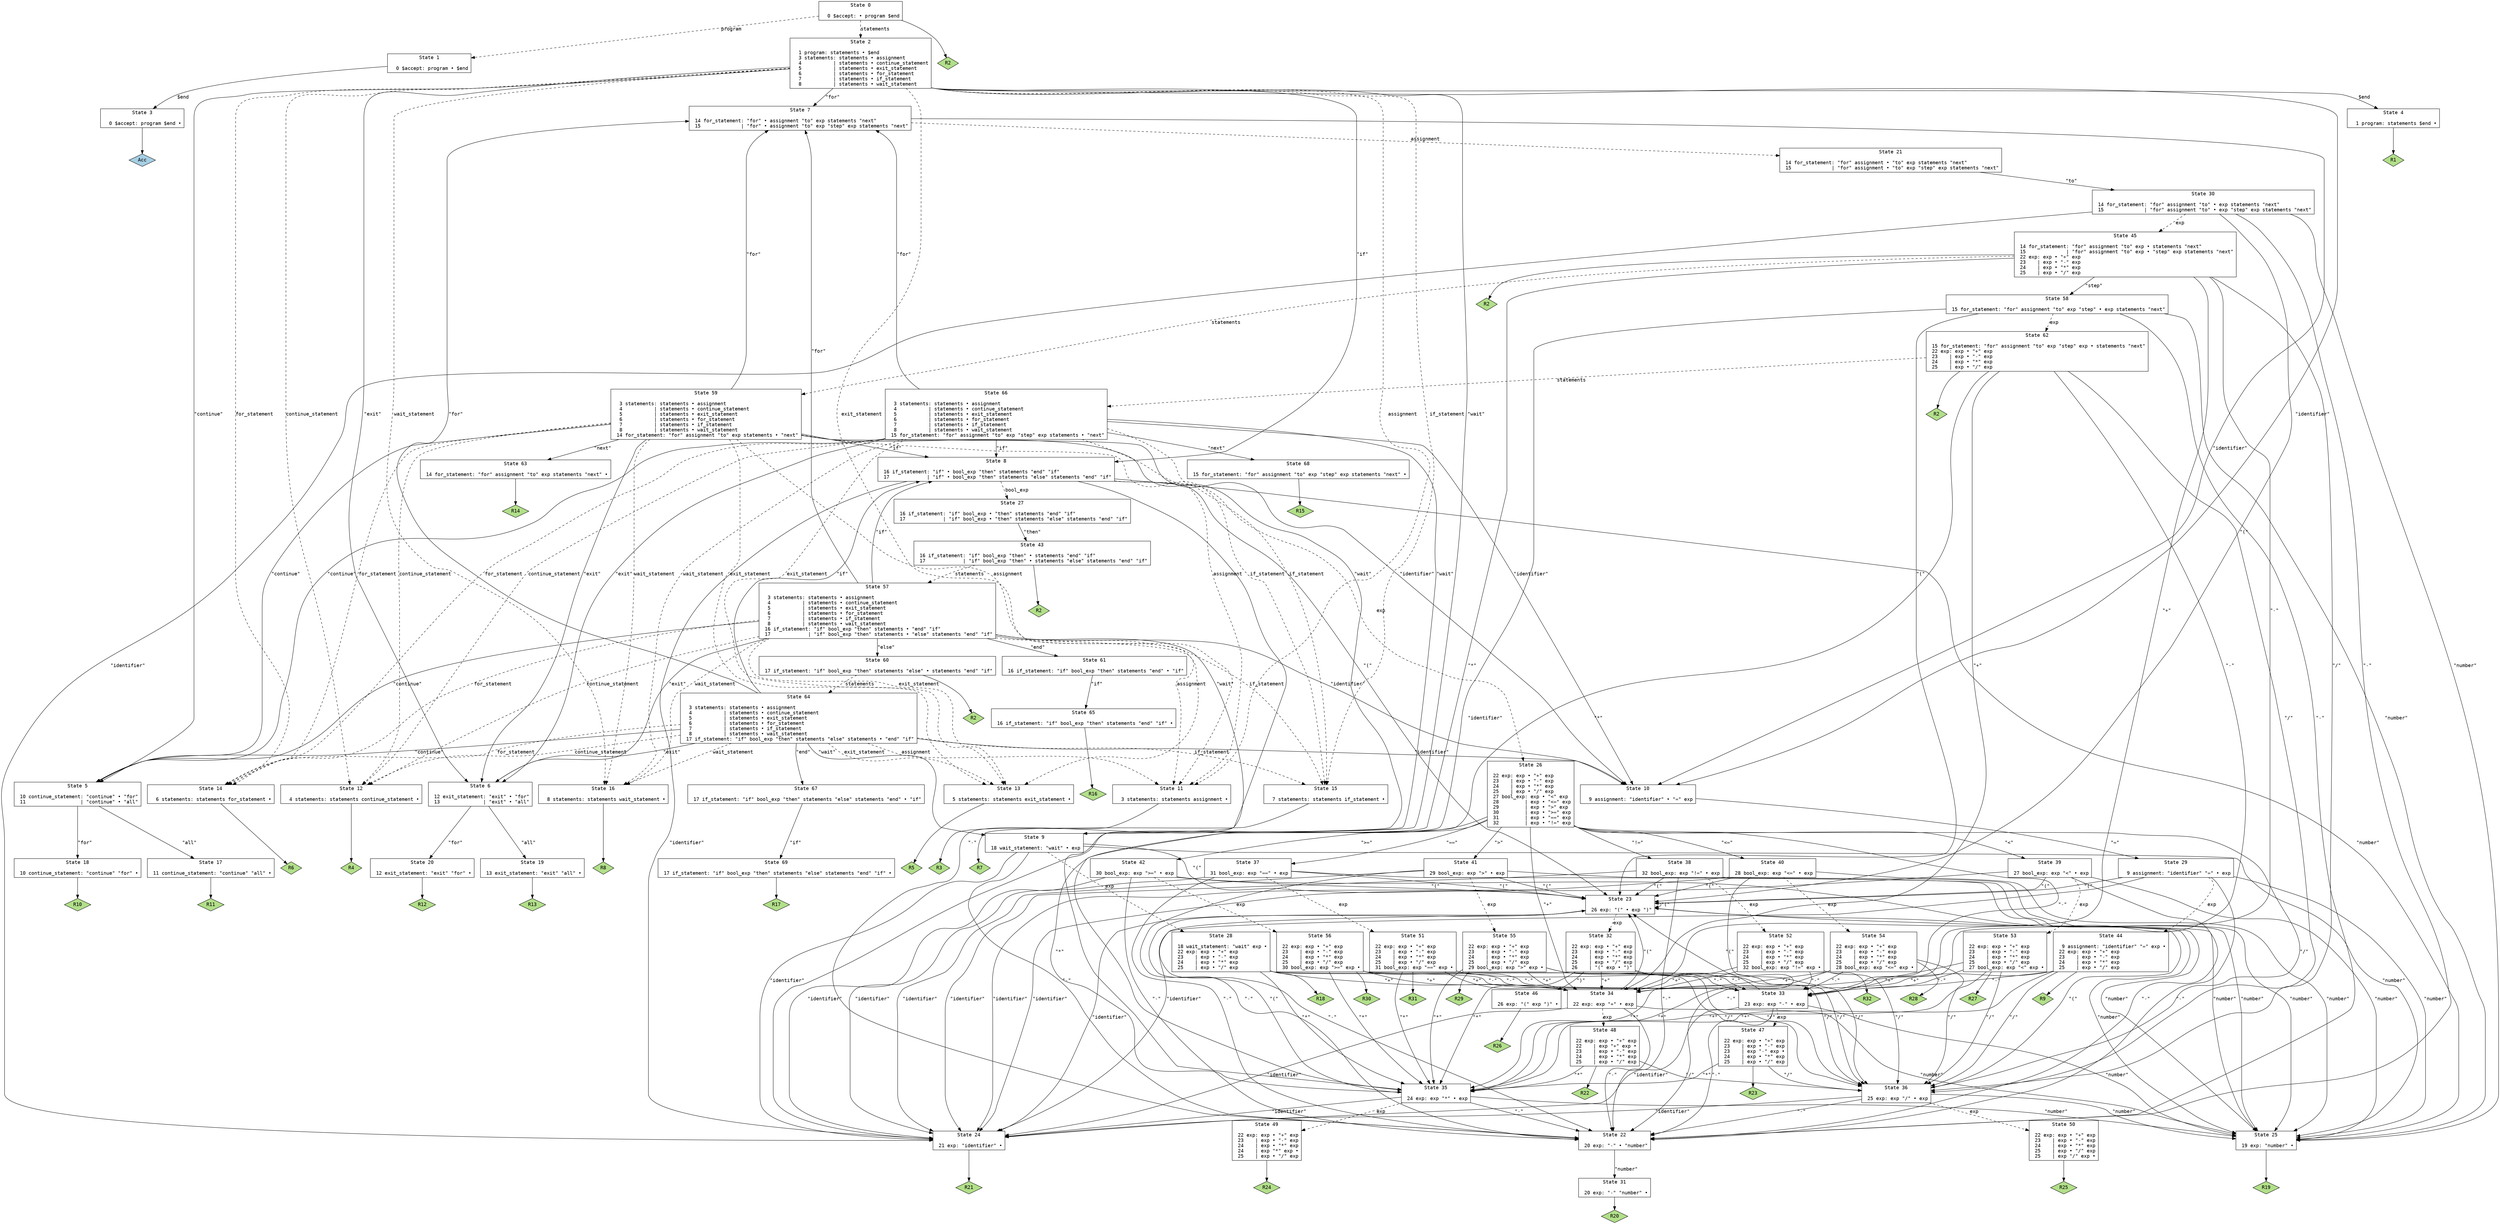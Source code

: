 // Generated by GNU Bison 3.8.2.
// Report bugs to <bug-bison@gnu.org>.
// Home page: <https://www.gnu.org/software/bison/>.

digraph "parser.yy"
{
  node [fontname = courier, shape = box, colorscheme = paired6]
  edge [fontname = courier]

  0 [label="State 0\n\l  0 $accept: • program $end\l"]
  0 -> 1 [style=dashed label="program"]
  0 -> 2 [style=dashed label="statements"]
  0 -> "0R2" [style=solid]
 "0R2" [label="R2", fillcolor=3, shape=diamond, style=filled]
  1 [label="State 1\n\l  0 $accept: program • $end\l"]
  1 -> 3 [style=solid label="$end"]
  2 [label="State 2\n\l  1 program: statements • $end\l  3 statements: statements • assignment\l  4           | statements • continue_statement\l  5           | statements • exit_statement\l  6           | statements • for_statement\l  7           | statements • if_statement\l  8           | statements • wait_statement\l"]
  2 -> 4 [style=solid label="$end"]
  2 -> 5 [style=solid label="\"continue\""]
  2 -> 6 [style=solid label="\"exit\""]
  2 -> 7 [style=solid label="\"for\""]
  2 -> 8 [style=solid label="\"if\""]
  2 -> 9 [style=solid label="\"wait\""]
  2 -> 10 [style=solid label="\"identifier\""]
  2 -> 11 [style=dashed label="assignment"]
  2 -> 12 [style=dashed label="continue_statement"]
  2 -> 13 [style=dashed label="exit_statement"]
  2 -> 14 [style=dashed label="for_statement"]
  2 -> 15 [style=dashed label="if_statement"]
  2 -> 16 [style=dashed label="wait_statement"]
  3 [label="State 3\n\l  0 $accept: program $end •\l"]
  3 -> "3R0" [style=solid]
 "3R0" [label="Acc", fillcolor=1, shape=diamond, style=filled]
  4 [label="State 4\n\l  1 program: statements $end •\l"]
  4 -> "4R1" [style=solid]
 "4R1" [label="R1", fillcolor=3, shape=diamond, style=filled]
  5 [label="State 5\n\l 10 continue_statement: \"continue\" • \"for\"\l 11                   | \"continue\" • \"all\"\l"]
  5 -> 17 [style=solid label="\"all\""]
  5 -> 18 [style=solid label="\"for\""]
  6 [label="State 6\n\l 12 exit_statement: \"exit\" • \"for\"\l 13               | \"exit\" • \"all\"\l"]
  6 -> 19 [style=solid label="\"all\""]
  6 -> 20 [style=solid label="\"for\""]
  7 [label="State 7\n\l 14 for_statement: \"for\" • assignment \"to\" exp statements \"next\"\l 15              | \"for\" • assignment \"to\" exp \"step\" exp statements \"next\"\l"]
  7 -> 10 [style=solid label="\"identifier\""]
  7 -> 21 [style=dashed label="assignment"]
  8 [label="State 8\n\l 16 if_statement: \"if\" • bool_exp \"then\" statements \"end\" \"if\"\l 17             | \"if\" • bool_exp \"then\" statements \"else\" statements \"end\" \"if\"\l"]
  8 -> 22 [style=solid label="\"-\""]
  8 -> 23 [style=solid label="\"(\""]
  8 -> 24 [style=solid label="\"identifier\""]
  8 -> 25 [style=solid label="\"number\""]
  8 -> 26 [style=dashed label="exp"]
  8 -> 27 [style=dashed label="bool_exp"]
  9 [label="State 9\n\l 18 wait_statement: \"wait\" • exp\l"]
  9 -> 22 [style=solid label="\"-\""]
  9 -> 23 [style=solid label="\"(\""]
  9 -> 24 [style=solid label="\"identifier\""]
  9 -> 25 [style=solid label="\"number\""]
  9 -> 28 [style=dashed label="exp"]
  10 [label="State 10\n\l  9 assignment: \"identifier\" • \"=\" exp\l"]
  10 -> 29 [style=solid label="\"=\""]
  11 [label="State 11\n\l  3 statements: statements assignment •\l"]
  11 -> "11R3" [style=solid]
 "11R3" [label="R3", fillcolor=3, shape=diamond, style=filled]
  12 [label="State 12\n\l  4 statements: statements continue_statement •\l"]
  12 -> "12R4" [style=solid]
 "12R4" [label="R4", fillcolor=3, shape=diamond, style=filled]
  13 [label="State 13\n\l  5 statements: statements exit_statement •\l"]
  13 -> "13R5" [style=solid]
 "13R5" [label="R5", fillcolor=3, shape=diamond, style=filled]
  14 [label="State 14\n\l  6 statements: statements for_statement •\l"]
  14 -> "14R6" [style=solid]
 "14R6" [label="R6", fillcolor=3, shape=diamond, style=filled]
  15 [label="State 15\n\l  7 statements: statements if_statement •\l"]
  15 -> "15R7" [style=solid]
 "15R7" [label="R7", fillcolor=3, shape=diamond, style=filled]
  16 [label="State 16\n\l  8 statements: statements wait_statement •\l"]
  16 -> "16R8" [style=solid]
 "16R8" [label="R8", fillcolor=3, shape=diamond, style=filled]
  17 [label="State 17\n\l 11 continue_statement: \"continue\" \"all\" •\l"]
  17 -> "17R11" [style=solid]
 "17R11" [label="R11", fillcolor=3, shape=diamond, style=filled]
  18 [label="State 18\n\l 10 continue_statement: \"continue\" \"for\" •\l"]
  18 -> "18R10" [style=solid]
 "18R10" [label="R10", fillcolor=3, shape=diamond, style=filled]
  19 [label="State 19\n\l 13 exit_statement: \"exit\" \"all\" •\l"]
  19 -> "19R13" [style=solid]
 "19R13" [label="R13", fillcolor=3, shape=diamond, style=filled]
  20 [label="State 20\n\l 12 exit_statement: \"exit\" \"for\" •\l"]
  20 -> "20R12" [style=solid]
 "20R12" [label="R12", fillcolor=3, shape=diamond, style=filled]
  21 [label="State 21\n\l 14 for_statement: \"for\" assignment • \"to\" exp statements \"next\"\l 15              | \"for\" assignment • \"to\" exp \"step\" exp statements \"next\"\l"]
  21 -> 30 [style=solid label="\"to\""]
  22 [label="State 22\n\l 20 exp: \"-\" • \"number\"\l"]
  22 -> 31 [style=solid label="\"number\""]
  23 [label="State 23\n\l 26 exp: \"(\" • exp \")\"\l"]
  23 -> 22 [style=solid label="\"-\""]
  23 -> 23 [style=solid label="\"(\""]
  23 -> 24 [style=solid label="\"identifier\""]
  23 -> 25 [style=solid label="\"number\""]
  23 -> 32 [style=dashed label="exp"]
  24 [label="State 24\n\l 21 exp: \"identifier\" •\l"]
  24 -> "24R21" [style=solid]
 "24R21" [label="R21", fillcolor=3, shape=diamond, style=filled]
  25 [label="State 25\n\l 19 exp: \"number\" •\l"]
  25 -> "25R19" [style=solid]
 "25R19" [label="R19", fillcolor=3, shape=diamond, style=filled]
  26 [label="State 26\n\l 22 exp: exp • \"+\" exp\l 23    | exp • \"-\" exp\l 24    | exp • \"*\" exp\l 25    | exp • \"/\" exp\l 27 bool_exp: exp • \"<\" exp\l 28         | exp • \"<=\" exp\l 29         | exp • \">\" exp\l 30         | exp • \">=\" exp\l 31         | exp • \"==\" exp\l 32         | exp • \"!=\" exp\l"]
  26 -> 33 [style=solid label="\"-\""]
  26 -> 34 [style=solid label="\"+\""]
  26 -> 35 [style=solid label="\"*\""]
  26 -> 36 [style=solid label="\"/\""]
  26 -> 37 [style=solid label="\"==\""]
  26 -> 38 [style=solid label="\"!=\""]
  26 -> 39 [style=solid label="\"<\""]
  26 -> 40 [style=solid label="\"<=\""]
  26 -> 41 [style=solid label="\">\""]
  26 -> 42 [style=solid label="\">=\""]
  27 [label="State 27\n\l 16 if_statement: \"if\" bool_exp • \"then\" statements \"end\" \"if\"\l 17             | \"if\" bool_exp • \"then\" statements \"else\" statements \"end\" \"if\"\l"]
  27 -> 43 [style=solid label="\"then\""]
  28 [label="State 28\n\l 18 wait_statement: \"wait\" exp •\l 22 exp: exp • \"+\" exp\l 23    | exp • \"-\" exp\l 24    | exp • \"*\" exp\l 25    | exp • \"/\" exp\l"]
  28 -> 33 [style=solid label="\"-\""]
  28 -> 34 [style=solid label="\"+\""]
  28 -> 35 [style=solid label="\"*\""]
  28 -> 36 [style=solid label="\"/\""]
  28 -> "28R18" [style=solid]
 "28R18" [label="R18", fillcolor=3, shape=diamond, style=filled]
  29 [label="State 29\n\l  9 assignment: \"identifier\" \"=\" • exp\l"]
  29 -> 22 [style=solid label="\"-\""]
  29 -> 23 [style=solid label="\"(\""]
  29 -> 24 [style=solid label="\"identifier\""]
  29 -> 25 [style=solid label="\"number\""]
  29 -> 44 [style=dashed label="exp"]
  30 [label="State 30\n\l 14 for_statement: \"for\" assignment \"to\" • exp statements \"next\"\l 15              | \"for\" assignment \"to\" • exp \"step\" exp statements \"next\"\l"]
  30 -> 22 [style=solid label="\"-\""]
  30 -> 23 [style=solid label="\"(\""]
  30 -> 24 [style=solid label="\"identifier\""]
  30 -> 25 [style=solid label="\"number\""]
  30 -> 45 [style=dashed label="exp"]
  31 [label="State 31\n\l 20 exp: \"-\" \"number\" •\l"]
  31 -> "31R20" [style=solid]
 "31R20" [label="R20", fillcolor=3, shape=diamond, style=filled]
  32 [label="State 32\n\l 22 exp: exp • \"+\" exp\l 23    | exp • \"-\" exp\l 24    | exp • \"*\" exp\l 25    | exp • \"/\" exp\l 26    | \"(\" exp • \")\"\l"]
  32 -> 33 [style=solid label="\"-\""]
  32 -> 34 [style=solid label="\"+\""]
  32 -> 35 [style=solid label="\"*\""]
  32 -> 36 [style=solid label="\"/\""]
  32 -> 46 [style=solid label="\")\""]
  33 [label="State 33\n\l 23 exp: exp \"-\" • exp\l"]
  33 -> 22 [style=solid label="\"-\""]
  33 -> 23 [style=solid label="\"(\""]
  33 -> 24 [style=solid label="\"identifier\""]
  33 -> 25 [style=solid label="\"number\""]
  33 -> 47 [style=dashed label="exp"]
  34 [label="State 34\n\l 22 exp: exp \"+\" • exp\l"]
  34 -> 22 [style=solid label="\"-\""]
  34 -> 23 [style=solid label="\"(\""]
  34 -> 24 [style=solid label="\"identifier\""]
  34 -> 25 [style=solid label="\"number\""]
  34 -> 48 [style=dashed label="exp"]
  35 [label="State 35\n\l 24 exp: exp \"*\" • exp\l"]
  35 -> 22 [style=solid label="\"-\""]
  35 -> 23 [style=solid label="\"(\""]
  35 -> 24 [style=solid label="\"identifier\""]
  35 -> 25 [style=solid label="\"number\""]
  35 -> 49 [style=dashed label="exp"]
  36 [label="State 36\n\l 25 exp: exp \"/\" • exp\l"]
  36 -> 22 [style=solid label="\"-\""]
  36 -> 23 [style=solid label="\"(\""]
  36 -> 24 [style=solid label="\"identifier\""]
  36 -> 25 [style=solid label="\"number\""]
  36 -> 50 [style=dashed label="exp"]
  37 [label="State 37\n\l 31 bool_exp: exp \"==\" • exp\l"]
  37 -> 22 [style=solid label="\"-\""]
  37 -> 23 [style=solid label="\"(\""]
  37 -> 24 [style=solid label="\"identifier\""]
  37 -> 25 [style=solid label="\"number\""]
  37 -> 51 [style=dashed label="exp"]
  38 [label="State 38\n\l 32 bool_exp: exp \"!=\" • exp\l"]
  38 -> 22 [style=solid label="\"-\""]
  38 -> 23 [style=solid label="\"(\""]
  38 -> 24 [style=solid label="\"identifier\""]
  38 -> 25 [style=solid label="\"number\""]
  38 -> 52 [style=dashed label="exp"]
  39 [label="State 39\n\l 27 bool_exp: exp \"<\" • exp\l"]
  39 -> 22 [style=solid label="\"-\""]
  39 -> 23 [style=solid label="\"(\""]
  39 -> 24 [style=solid label="\"identifier\""]
  39 -> 25 [style=solid label="\"number\""]
  39 -> 53 [style=dashed label="exp"]
  40 [label="State 40\n\l 28 bool_exp: exp \"<=\" • exp\l"]
  40 -> 22 [style=solid label="\"-\""]
  40 -> 23 [style=solid label="\"(\""]
  40 -> 24 [style=solid label="\"identifier\""]
  40 -> 25 [style=solid label="\"number\""]
  40 -> 54 [style=dashed label="exp"]
  41 [label="State 41\n\l 29 bool_exp: exp \">\" • exp\l"]
  41 -> 22 [style=solid label="\"-\""]
  41 -> 23 [style=solid label="\"(\""]
  41 -> 24 [style=solid label="\"identifier\""]
  41 -> 25 [style=solid label="\"number\""]
  41 -> 55 [style=dashed label="exp"]
  42 [label="State 42\n\l 30 bool_exp: exp \">=\" • exp\l"]
  42 -> 22 [style=solid label="\"-\""]
  42 -> 23 [style=solid label="\"(\""]
  42 -> 24 [style=solid label="\"identifier\""]
  42 -> 25 [style=solid label="\"number\""]
  42 -> 56 [style=dashed label="exp"]
  43 [label="State 43\n\l 16 if_statement: \"if\" bool_exp \"then\" • statements \"end\" \"if\"\l 17             | \"if\" bool_exp \"then\" • statements \"else\" statements \"end\" \"if\"\l"]
  43 -> 57 [style=dashed label="statements"]
  43 -> "43R2" [style=solid]
 "43R2" [label="R2", fillcolor=3, shape=diamond, style=filled]
  44 [label="State 44\n\l  9 assignment: \"identifier\" \"=\" exp •\l 22 exp: exp • \"+\" exp\l 23    | exp • \"-\" exp\l 24    | exp • \"*\" exp\l 25    | exp • \"/\" exp\l"]
  44 -> 33 [style=solid label="\"-\""]
  44 -> 34 [style=solid label="\"+\""]
  44 -> 35 [style=solid label="\"*\""]
  44 -> 36 [style=solid label="\"/\""]
  44 -> "44R9" [style=solid]
 "44R9" [label="R9", fillcolor=3, shape=diamond, style=filled]
  45 [label="State 45\n\l 14 for_statement: \"for\" assignment \"to\" exp • statements \"next\"\l 15              | \"for\" assignment \"to\" exp • \"step\" exp statements \"next\"\l 22 exp: exp • \"+\" exp\l 23    | exp • \"-\" exp\l 24    | exp • \"*\" exp\l 25    | exp • \"/\" exp\l"]
  45 -> 58 [style=solid label="\"step\""]
  45 -> 33 [style=solid label="\"-\""]
  45 -> 34 [style=solid label="\"+\""]
  45 -> 35 [style=solid label="\"*\""]
  45 -> 36 [style=solid label="\"/\""]
  45 -> 59 [style=dashed label="statements"]
  45 -> "45R2" [style=solid]
 "45R2" [label="R2", fillcolor=3, shape=diamond, style=filled]
  46 [label="State 46\n\l 26 exp: \"(\" exp \")\" •\l"]
  46 -> "46R26" [style=solid]
 "46R26" [label="R26", fillcolor=3, shape=diamond, style=filled]
  47 [label="State 47\n\l 22 exp: exp • \"+\" exp\l 23    | exp • \"-\" exp\l 23    | exp \"-\" exp •\l 24    | exp • \"*\" exp\l 25    | exp • \"/\" exp\l"]
  47 -> 35 [style=solid label="\"*\""]
  47 -> 36 [style=solid label="\"/\""]
  47 -> "47R23" [style=solid]
 "47R23" [label="R23", fillcolor=3, shape=diamond, style=filled]
  48 [label="State 48\n\l 22 exp: exp • \"+\" exp\l 22    | exp \"+\" exp •\l 23    | exp • \"-\" exp\l 24    | exp • \"*\" exp\l 25    | exp • \"/\" exp\l"]
  48 -> 35 [style=solid label="\"*\""]
  48 -> 36 [style=solid label="\"/\""]
  48 -> "48R22" [style=solid]
 "48R22" [label="R22", fillcolor=3, shape=diamond, style=filled]
  49 [label="State 49\n\l 22 exp: exp • \"+\" exp\l 23    | exp • \"-\" exp\l 24    | exp • \"*\" exp\l 24    | exp \"*\" exp •\l 25    | exp • \"/\" exp\l"]
  49 -> "49R24" [style=solid]
 "49R24" [label="R24", fillcolor=3, shape=diamond, style=filled]
  50 [label="State 50\n\l 22 exp: exp • \"+\" exp\l 23    | exp • \"-\" exp\l 24    | exp • \"*\" exp\l 25    | exp • \"/\" exp\l 25    | exp \"/\" exp •\l"]
  50 -> "50R25" [style=solid]
 "50R25" [label="R25", fillcolor=3, shape=diamond, style=filled]
  51 [label="State 51\n\l 22 exp: exp • \"+\" exp\l 23    | exp • \"-\" exp\l 24    | exp • \"*\" exp\l 25    | exp • \"/\" exp\l 31 bool_exp: exp \"==\" exp •\l"]
  51 -> 33 [style=solid label="\"-\""]
  51 -> 34 [style=solid label="\"+\""]
  51 -> 35 [style=solid label="\"*\""]
  51 -> 36 [style=solid label="\"/\""]
  51 -> "51R31" [style=solid]
 "51R31" [label="R31", fillcolor=3, shape=diamond, style=filled]
  52 [label="State 52\n\l 22 exp: exp • \"+\" exp\l 23    | exp • \"-\" exp\l 24    | exp • \"*\" exp\l 25    | exp • \"/\" exp\l 32 bool_exp: exp \"!=\" exp •\l"]
  52 -> 33 [style=solid label="\"-\""]
  52 -> 34 [style=solid label="\"+\""]
  52 -> 35 [style=solid label="\"*\""]
  52 -> 36 [style=solid label="\"/\""]
  52 -> "52R32" [style=solid]
 "52R32" [label="R32", fillcolor=3, shape=diamond, style=filled]
  53 [label="State 53\n\l 22 exp: exp • \"+\" exp\l 23    | exp • \"-\" exp\l 24    | exp • \"*\" exp\l 25    | exp • \"/\" exp\l 27 bool_exp: exp \"<\" exp •\l"]
  53 -> 33 [style=solid label="\"-\""]
  53 -> 34 [style=solid label="\"+\""]
  53 -> 35 [style=solid label="\"*\""]
  53 -> 36 [style=solid label="\"/\""]
  53 -> "53R27" [style=solid]
 "53R27" [label="R27", fillcolor=3, shape=diamond, style=filled]
  54 [label="State 54\n\l 22 exp: exp • \"+\" exp\l 23    | exp • \"-\" exp\l 24    | exp • \"*\" exp\l 25    | exp • \"/\" exp\l 28 bool_exp: exp \"<=\" exp •\l"]
  54 -> 33 [style=solid label="\"-\""]
  54 -> 34 [style=solid label="\"+\""]
  54 -> 35 [style=solid label="\"*\""]
  54 -> 36 [style=solid label="\"/\""]
  54 -> "54R28" [style=solid]
 "54R28" [label="R28", fillcolor=3, shape=diamond, style=filled]
  55 [label="State 55\n\l 22 exp: exp • \"+\" exp\l 23    | exp • \"-\" exp\l 24    | exp • \"*\" exp\l 25    | exp • \"/\" exp\l 29 bool_exp: exp \">\" exp •\l"]
  55 -> 33 [style=solid label="\"-\""]
  55 -> 34 [style=solid label="\"+\""]
  55 -> 35 [style=solid label="\"*\""]
  55 -> 36 [style=solid label="\"/\""]
  55 -> "55R29" [style=solid]
 "55R29" [label="R29", fillcolor=3, shape=diamond, style=filled]
  56 [label="State 56\n\l 22 exp: exp • \"+\" exp\l 23    | exp • \"-\" exp\l 24    | exp • \"*\" exp\l 25    | exp • \"/\" exp\l 30 bool_exp: exp \">=\" exp •\l"]
  56 -> 33 [style=solid label="\"-\""]
  56 -> 34 [style=solid label="\"+\""]
  56 -> 35 [style=solid label="\"*\""]
  56 -> 36 [style=solid label="\"/\""]
  56 -> "56R30" [style=solid]
 "56R30" [label="R30", fillcolor=3, shape=diamond, style=filled]
  57 [label="State 57\n\l  3 statements: statements • assignment\l  4           | statements • continue_statement\l  5           | statements • exit_statement\l  6           | statements • for_statement\l  7           | statements • if_statement\l  8           | statements • wait_statement\l 16 if_statement: \"if\" bool_exp \"then\" statements • \"end\" \"if\"\l 17             | \"if\" bool_exp \"then\" statements • \"else\" statements \"end\" \"if\"\l"]
  57 -> 5 [style=solid label="\"continue\""]
  57 -> 60 [style=solid label="\"else\""]
  57 -> 61 [style=solid label="\"end\""]
  57 -> 6 [style=solid label="\"exit\""]
  57 -> 7 [style=solid label="\"for\""]
  57 -> 8 [style=solid label="\"if\""]
  57 -> 9 [style=solid label="\"wait\""]
  57 -> 10 [style=solid label="\"identifier\""]
  57 -> 11 [style=dashed label="assignment"]
  57 -> 12 [style=dashed label="continue_statement"]
  57 -> 13 [style=dashed label="exit_statement"]
  57 -> 14 [style=dashed label="for_statement"]
  57 -> 15 [style=dashed label="if_statement"]
  57 -> 16 [style=dashed label="wait_statement"]
  58 [label="State 58\n\l 15 for_statement: \"for\" assignment \"to\" exp \"step\" • exp statements \"next\"\l"]
  58 -> 22 [style=solid label="\"-\""]
  58 -> 23 [style=solid label="\"(\""]
  58 -> 24 [style=solid label="\"identifier\""]
  58 -> 25 [style=solid label="\"number\""]
  58 -> 62 [style=dashed label="exp"]
  59 [label="State 59\n\l  3 statements: statements • assignment\l  4           | statements • continue_statement\l  5           | statements • exit_statement\l  6           | statements • for_statement\l  7           | statements • if_statement\l  8           | statements • wait_statement\l 14 for_statement: \"for\" assignment \"to\" exp statements • \"next\"\l"]
  59 -> 5 [style=solid label="\"continue\""]
  59 -> 6 [style=solid label="\"exit\""]
  59 -> 7 [style=solid label="\"for\""]
  59 -> 8 [style=solid label="\"if\""]
  59 -> 63 [style=solid label="\"next\""]
  59 -> 9 [style=solid label="\"wait\""]
  59 -> 10 [style=solid label="\"identifier\""]
  59 -> 11 [style=dashed label="assignment"]
  59 -> 12 [style=dashed label="continue_statement"]
  59 -> 13 [style=dashed label="exit_statement"]
  59 -> 14 [style=dashed label="for_statement"]
  59 -> 15 [style=dashed label="if_statement"]
  59 -> 16 [style=dashed label="wait_statement"]
  60 [label="State 60\n\l 17 if_statement: \"if\" bool_exp \"then\" statements \"else\" • statements \"end\" \"if\"\l"]
  60 -> 64 [style=dashed label="statements"]
  60 -> "60R2" [style=solid]
 "60R2" [label="R2", fillcolor=3, shape=diamond, style=filled]
  61 [label="State 61\n\l 16 if_statement: \"if\" bool_exp \"then\" statements \"end\" • \"if\"\l"]
  61 -> 65 [style=solid label="\"if\""]
  62 [label="State 62\n\l 15 for_statement: \"for\" assignment \"to\" exp \"step\" exp • statements \"next\"\l 22 exp: exp • \"+\" exp\l 23    | exp • \"-\" exp\l 24    | exp • \"*\" exp\l 25    | exp • \"/\" exp\l"]
  62 -> 33 [style=solid label="\"-\""]
  62 -> 34 [style=solid label="\"+\""]
  62 -> 35 [style=solid label="\"*\""]
  62 -> 36 [style=solid label="\"/\""]
  62 -> 66 [style=dashed label="statements"]
  62 -> "62R2" [style=solid]
 "62R2" [label="R2", fillcolor=3, shape=diamond, style=filled]
  63 [label="State 63\n\l 14 for_statement: \"for\" assignment \"to\" exp statements \"next\" •\l"]
  63 -> "63R14" [style=solid]
 "63R14" [label="R14", fillcolor=3, shape=diamond, style=filled]
  64 [label="State 64\n\l  3 statements: statements • assignment\l  4           | statements • continue_statement\l  5           | statements • exit_statement\l  6           | statements • for_statement\l  7           | statements • if_statement\l  8           | statements • wait_statement\l 17 if_statement: \"if\" bool_exp \"then\" statements \"else\" statements • \"end\" \"if\"\l"]
  64 -> 5 [style=solid label="\"continue\""]
  64 -> 67 [style=solid label="\"end\""]
  64 -> 6 [style=solid label="\"exit\""]
  64 -> 7 [style=solid label="\"for\""]
  64 -> 8 [style=solid label="\"if\""]
  64 -> 9 [style=solid label="\"wait\""]
  64 -> 10 [style=solid label="\"identifier\""]
  64 -> 11 [style=dashed label="assignment"]
  64 -> 12 [style=dashed label="continue_statement"]
  64 -> 13 [style=dashed label="exit_statement"]
  64 -> 14 [style=dashed label="for_statement"]
  64 -> 15 [style=dashed label="if_statement"]
  64 -> 16 [style=dashed label="wait_statement"]
  65 [label="State 65\n\l 16 if_statement: \"if\" bool_exp \"then\" statements \"end\" \"if\" •\l"]
  65 -> "65R16" [style=solid]
 "65R16" [label="R16", fillcolor=3, shape=diamond, style=filled]
  66 [label="State 66\n\l  3 statements: statements • assignment\l  4           | statements • continue_statement\l  5           | statements • exit_statement\l  6           | statements • for_statement\l  7           | statements • if_statement\l  8           | statements • wait_statement\l 15 for_statement: \"for\" assignment \"to\" exp \"step\" exp statements • \"next\"\l"]
  66 -> 5 [style=solid label="\"continue\""]
  66 -> 6 [style=solid label="\"exit\""]
  66 -> 7 [style=solid label="\"for\""]
  66 -> 8 [style=solid label="\"if\""]
  66 -> 68 [style=solid label="\"next\""]
  66 -> 9 [style=solid label="\"wait\""]
  66 -> 10 [style=solid label="\"identifier\""]
  66 -> 11 [style=dashed label="assignment"]
  66 -> 12 [style=dashed label="continue_statement"]
  66 -> 13 [style=dashed label="exit_statement"]
  66 -> 14 [style=dashed label="for_statement"]
  66 -> 15 [style=dashed label="if_statement"]
  66 -> 16 [style=dashed label="wait_statement"]
  67 [label="State 67\n\l 17 if_statement: \"if\" bool_exp \"then\" statements \"else\" statements \"end\" • \"if\"\l"]
  67 -> 69 [style=solid label="\"if\""]
  68 [label="State 68\n\l 15 for_statement: \"for\" assignment \"to\" exp \"step\" exp statements \"next\" •\l"]
  68 -> "68R15" [style=solid]
 "68R15" [label="R15", fillcolor=3, shape=diamond, style=filled]
  69 [label="State 69\n\l 17 if_statement: \"if\" bool_exp \"then\" statements \"else\" statements \"end\" \"if\" •\l"]
  69 -> "69R17" [style=solid]
 "69R17" [label="R17", fillcolor=3, shape=diamond, style=filled]
}
